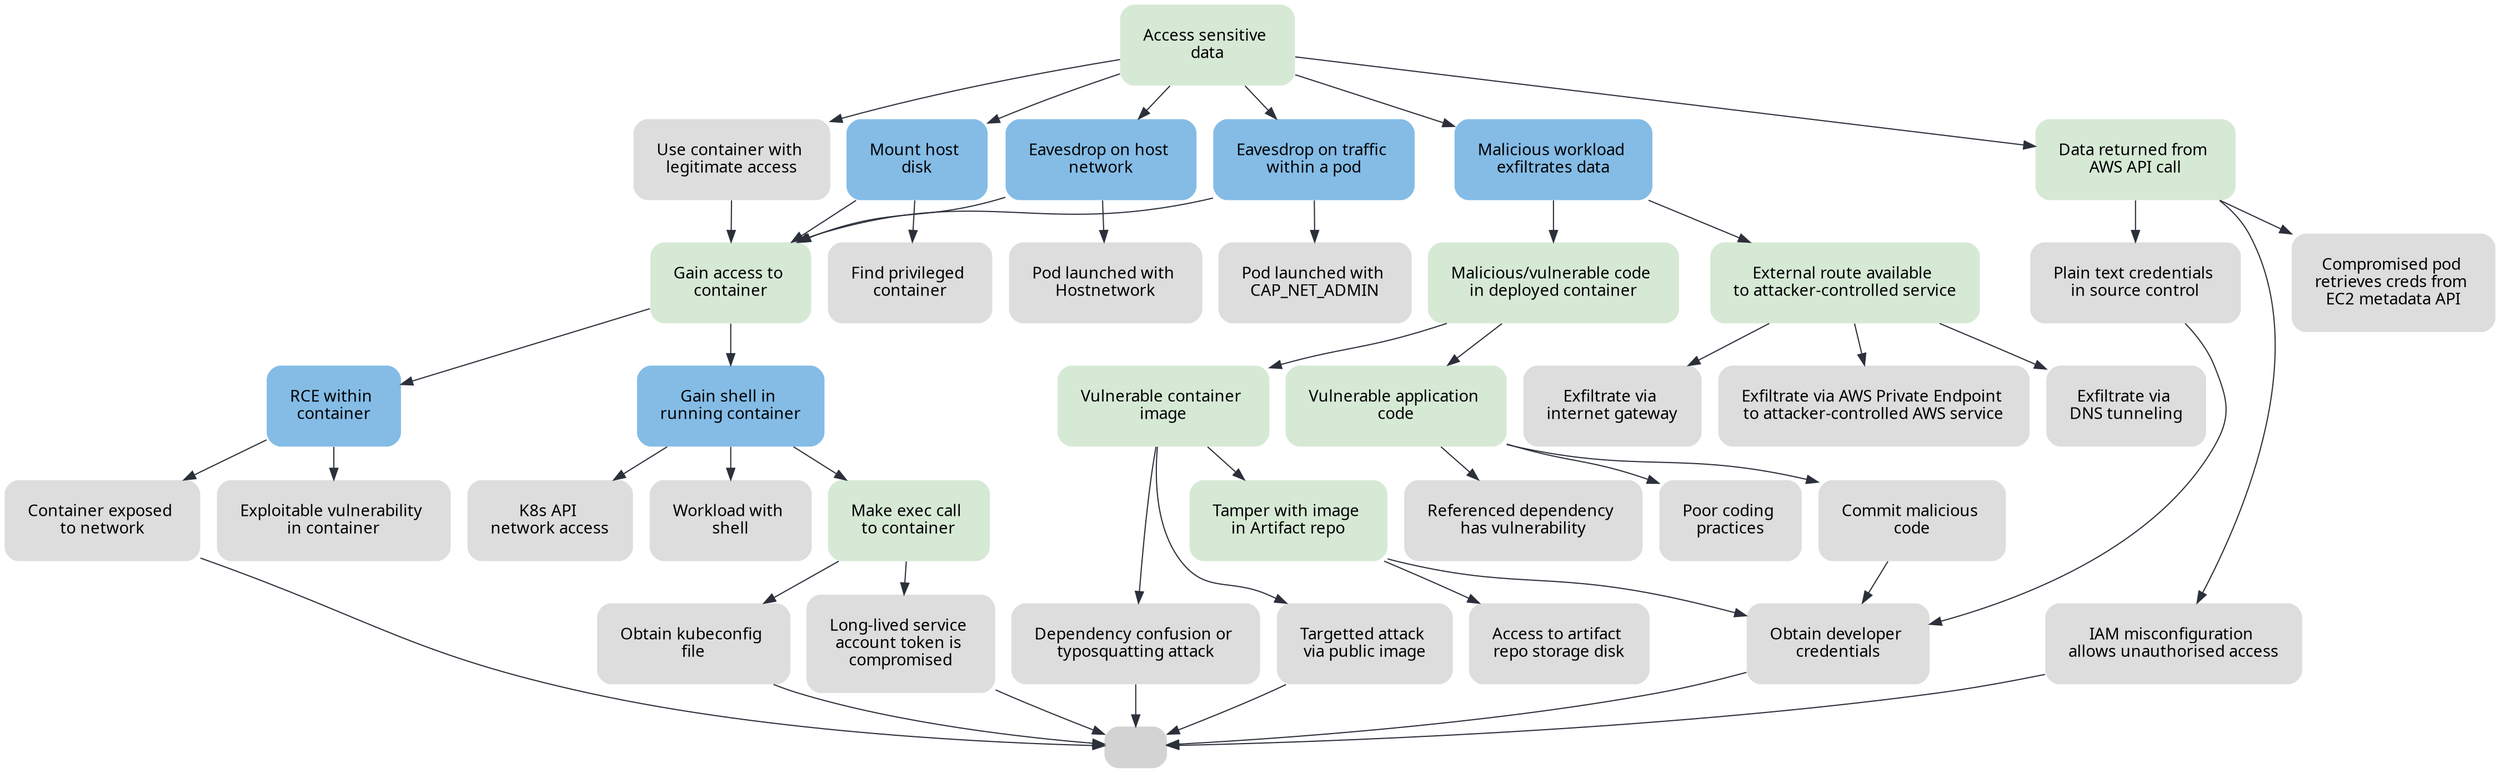 digraph {
	// Base Styling
	rankdir="TB";
	splines=true;
	overlap=false;
	nodesep="0.2";
	ranksep="0.4";
	// label="Some Title";
	labelloc="t";
	fontname="Montserrat";
	node [ fontname="Montserrat" margin=0.28 shape="plaintext" style="filled, rounded" ]
	edge [ fontname="Montserrat" color="#2B303A" ]
	d [shape=none, label="", image="hashjack.png"];

	// List of Nodes

	// base nodes
	// reality [ label="Reality" fillcolor="#2B303A" fontcolor="#ffffff" ]
	// attack_win [ label="Access video\nrecordings in\nS3 bucket\n(attackers win)" fillcolor="#DB2955" fontcolor="#ffffff" ]

	// green nodes
	node [ color="#D6E9D5" ]
	access_sensitive_data [ label="Access sensitive \ndata" ]
	access_container [ label="Gain access to \ncontainer" ]
	vuln_code_in_container [ label="Malicious/vulnerable code \nin deployed container" ]
	external_route [ label="External route available \nto attacker-controlled service" ]
	exec_call [ label="Make exec call \nto container" ]
	vuln_image [ label="Vulnerable container \nimage" ]
	tamper_with_image [ label="Tamper with image \nin Artifact repo" ]
	vuln_app_code [ label="Vulnerable application \ncode" ]
	aws_api_call [ label="Data returned from \nAWS API call" ]
	
	

	// blue nodes
	node [ color="#84BCE6" ]
	mount_host_disk [ label="Mount host \ndisk" ]
	eavesdrop_on_host [ label="Eavesdrop on host \nnetwork" ]
	eavesdrop_in_pod [ label="Eavesdrop on traffic \nwithin a pod" ]
	exfiltrate_data [ label="Malicious workload \nexfiltrates data" ]
	rce_in_container [ label="RCE within \ncontainer" ]
	shell_access [ label="Gain shell in \nrunning container" ]


	// white nodes
	node [ color="#DDDDDD" ]
	legit_container [ label="Use container with \nlegitimate access" ]
	hostnetwork [ label="Pod launched with \nHostnetwork" ]
	cap_net_admin [label="Pod launched with \nCAP_NET_ADMIN" ]
	priv_container [label="Find privileged \ncontainer" ]
	poor_code [ label="Poor coding \npractices" ]
	vuln_dependency [ label="Referenced dependency \nhas vulnerability" ]
	dns_tunnel [ label="Exfiltrate via \nDNS tunneling" ]
	internet_gateway_exfiltrate [ label="Exfiltrate via \ninternet gateway" ]
	priv_endpoint_exfiltrate [ label="Exfiltrate via AWS Private Endpoint \nto attacker-controlled AWS service" ]
	IAM_misconfig [ label="IAM misconfiguration \nallows unauthorised access" ]
	plain_text_creds [ label="Plain text credentials \nin source control" ]
	ec2_instance_metadata [ label="Compromised pod \nretrieves creds from \nEC2 metadata API" ]
	k8s_api_network_access [ label="K8s API \nnetwork access" ]
	workload_with_shell [ label="Workload with \nshell" ]
	typosquat [ label="Dependency confusion or \ntyposquatting attack" ]
	exploitable_vuln [ label="Exploitable vulnerability \nin container" ]
	exposed_container [ label="Container exposed \nto network" ]
	obtain_kubeconfig [ label="Obtain kubeconfig \nfile" ]
	long_lived_SA_token [ label="Long-lived service \naccount token is \ncompromised" ]
	targetted_supply_chain [label="Targetted attack \nvia public image" ]
	dev_creds [ label="Obtain developer \ncredentials" ]
	artifact_repo_storage [ label="Access to artifact \nrepo storage disk" ]
	commit_malicious_code [ label="Commit malicious \ncode" ]



	// List of Edges
	
	access_sensitive_data -> legit_container -> access_container

	access_container -> rce_in_container
	rce_in_container -> exploitable_vuln
	rce_in_container -> exposed_container -> d
	access_container -> shell_access
	shell_access -> exec_call
	exec_call -> long_lived_SA_token -> d
	exec_call -> obtain_kubeconfig -> d
	shell_access -> k8s_api_network_access
	shell_access -> workload_with_shell
  
	access_sensitive_data -> mount_host_disk -> priv_container
	mount_host_disk -> access_container
  
	access_sensitive_data -> eavesdrop_on_host -> hostnetwork
	eavesdrop_on_host -> access_container
  
	access_sensitive_data -> eavesdrop_in_pod -> cap_net_admin
	eavesdrop_in_pod -> access_container

	access_sensitive_data -> exfiltrate_data
	exfiltrate_data -> vuln_code_in_container
	vuln_code_in_container -> vuln_image
	vuln_image -> targetted_supply_chain -> d
	vuln_image -> typosquat -> d
	vuln_image -> tamper_with_image -> artifact_repo_storage
	tamper_with_image -> dev_creds
	vuln_code_in_container -> vuln_app_code -> commit_malicious_code -> dev_creds
	vuln_app_code -> poor_code
	vuln_app_code -> vuln_dependency

	dev_creds -> d

	exfiltrate_data -> external_route -> internet_gateway_exfiltrate
	external_route -> dns_tunnel
	external_route -> priv_endpoint_exfiltrate
  
	aws_api_call -> ec2_instance_metadata
	access_sensitive_data -> aws_api_call -> IAM_misconfig -> d
	aws_api_call -> plain_text_creds -> dev_creds




	// Subgraphs / Clusters

	// these clusters enforce the correct hierarchies
  
	subgraph same_level_a {
		rank=same;
		legit_container
		mount_host_disk
		eavesdrop_on_host
		eavesdrop_in_pod
		aws_api_call
		exfiltrate_data
	}

	subgraph same_level_b {
		rank=same;
		access_container
		priv_container
		hostnetwork
		cap_net_admin
	}

	subgraph same_level_c {
		rank=same;
		exposed_container
		exploitable_vuln
	}
	


  // Enforcing ordering in levels
  
	legit_container -> mount_host_disk -> eavesdrop_on_host -> eavesdrop_in_pod -> exfiltrate_data -> aws_api_call [ style="invis" ]
	access_container -> priv_container -> hostnetwork -> cap_net_admin [ style="invis" ]
}